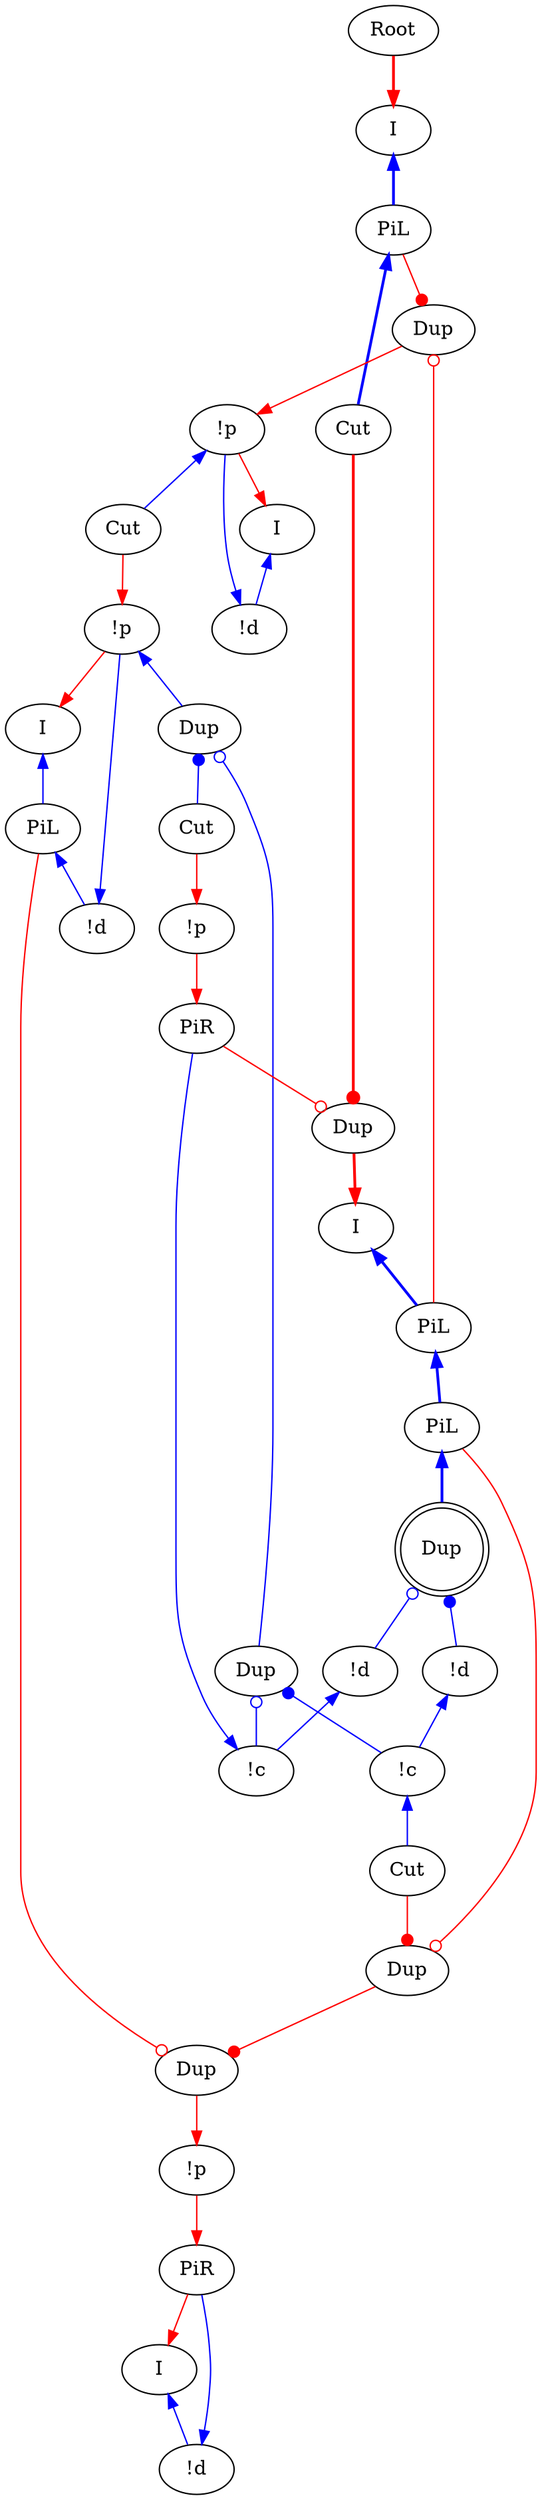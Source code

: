 digraph {
"Root0" [label="Root"]
"!p0" [label="!p"]
"I0" [label="I"]
"!d0" [label="!d"]
"!p1" [label="!p"]
"I1" [label="I"]
"!d1" [label="!d"]
"PiR0" [label="PiR"]
"!p2" [label="!p"]
"Cut0" [label="Cut"]
"!d2" [label="!d"]
"PiL0" [label="PiL"]
"I2" [label="I"]
"Dup0_0" [label="Dup"]
"PiL1" [label="PiL"]
"PiL2" [label="PiL"]
"PiL3" [label="PiL"]
"I3" [label="I"]
"I4" [label="I"]
"Dup1_0" [label="Dup"]
"Dup1_1" [label="Dup"]
"Dup1_2" [label="Dup"]
"!p3" [label="!p"]
"Cut1" [label="Cut"]
"PiR1" [label="PiR"]
"Cut2" [label="Cut"]
"Cut3" [label="Cut"]
"!c0" [label="!c"]
"!c1" [label="!c"]
"!d3" [label="!d"]
"!d4" [label="!d"]
"Dup2_0" [label="Dup"]
"Dup2_1" [label="Dup"]
"Dup2_2" [label="Dup",shape=doublecircle]
"!p2" -> "I2"[color=red,tooltip="e11"]
"!d2" -> "!p2"[color=blue,tooltip="e13",dir=back]
"!p2" -> "Dup1_0"[color=blue,tooltip="e15",dir=back]
"PiL0" -> "!d2"[color=blue,tooltip="e17",dir=back]
"I2" -> "PiL0"[color=blue,tooltip="e19",dir=back]
"Dup1_1" -> "Dup0_0"[color=red,tooltip="e20",arrowhead=dot]
"PiL0" -> "Dup0_0"[color=red,tooltip="e21",arrowhead=odot]
"Dup1_0" -> "Cut1"[color=blue,tooltip="e23",arrowtail=dot,dir=back]
"Dup1_0" -> "Dup2_1"[color=blue,tooltip="e25",arrowtail=odot,dir=back]
"PiL1" -> "Dup2_2"[color=blue,tooltip="e27",penwidth=2,dir=back]
"PiL2" -> "Cut3"[color=blue,tooltip="e28",penwidth=2,dir=back]
"PiL3" -> "PiL1"[color=blue,tooltip="e29",penwidth=2,dir=back]
"Cut2" -> "Dup1_1"[color=red,tooltip="e30",arrowhead=dot]
"PiL1" -> "Dup1_1"[color=red,tooltip="e31",arrowhead=odot]
"I3" -> "PiL2"[color=blue,tooltip="e32",penwidth=2,dir=back]
"I4" -> "PiL3"[color=blue,tooltip="e33",penwidth=2,dir=back]
"PiL2" -> "Dup1_2"[color=red,tooltip="e34",arrowhead=dot]
"PiL3" -> "Dup1_2"[color=red,tooltip="e35",arrowhead=odot]
"Cut1" -> "!p3"[color=red,tooltip="e37"]
"!p3" -> "PiR1"[color=red,tooltip="e39"]
"!c0" -> "Cut2"[color=blue,tooltip="e40",dir=back]
"!c1" -> "PiR1"[color=blue,tooltip="e41",dir=back]
"Cut3" -> "Dup2_0"[color=red,tooltip="e42",arrowhead=dot,penwidth=2]
"PiR1" -> "Dup2_0"[color=red,tooltip="e43",arrowhead=odot]
"!d3" -> "!c0"[color=blue,tooltip="e44",dir=back]
"Dup2_1" -> "!c0"[color=blue,tooltip="e45",arrowtail=dot,dir=back]
"!d4" -> "!c1"[color=blue,tooltip="e46",dir=back]
"Dup2_1" -> "!c1"[color=blue,tooltip="e47",arrowtail=odot,dir=back]
"Dup2_2" -> "!d3"[color=blue,tooltip="e48",arrowtail=dot,dir=back]
"Dup2_2" -> "!d4"[color=blue,tooltip="e49",arrowtail=odot,dir=back]
"Dup2_0" -> "I4"[color=red,tooltip="e7",penwidth=2]
"Cut0" -> "!p2"[color=red,tooltip="e9"]
"!p1" -> "PiR0"[color=red,tooltip="hl2i"]
"Dup0_0" -> "!p1"[color=red,tooltip="hl2p"]
"!d1" -> "PiR0"[color=blue,tooltip="i",dir=back]
"I1" -> "!d1"[color=blue,tooltip="il",dir=back]
"PiR0" -> "I1"[color=red,tooltip="ir"]
"Root0" -> "I3"[color=red,tooltip="rettop",penwidth=2]
"!p0" -> "Cut0"[color=blue,tooltip="y2",dir=back]
"!d0" -> "!p0"[color=blue,tooltip="yj",dir=back]
"I0" -> "!d0"[color=blue,tooltip="yl2",dir=back]
"!p0" -> "I0"[color=red,tooltip="yli"]
"Dup1_2" -> "!p0"[color=red,tooltip="ylp"]
}

